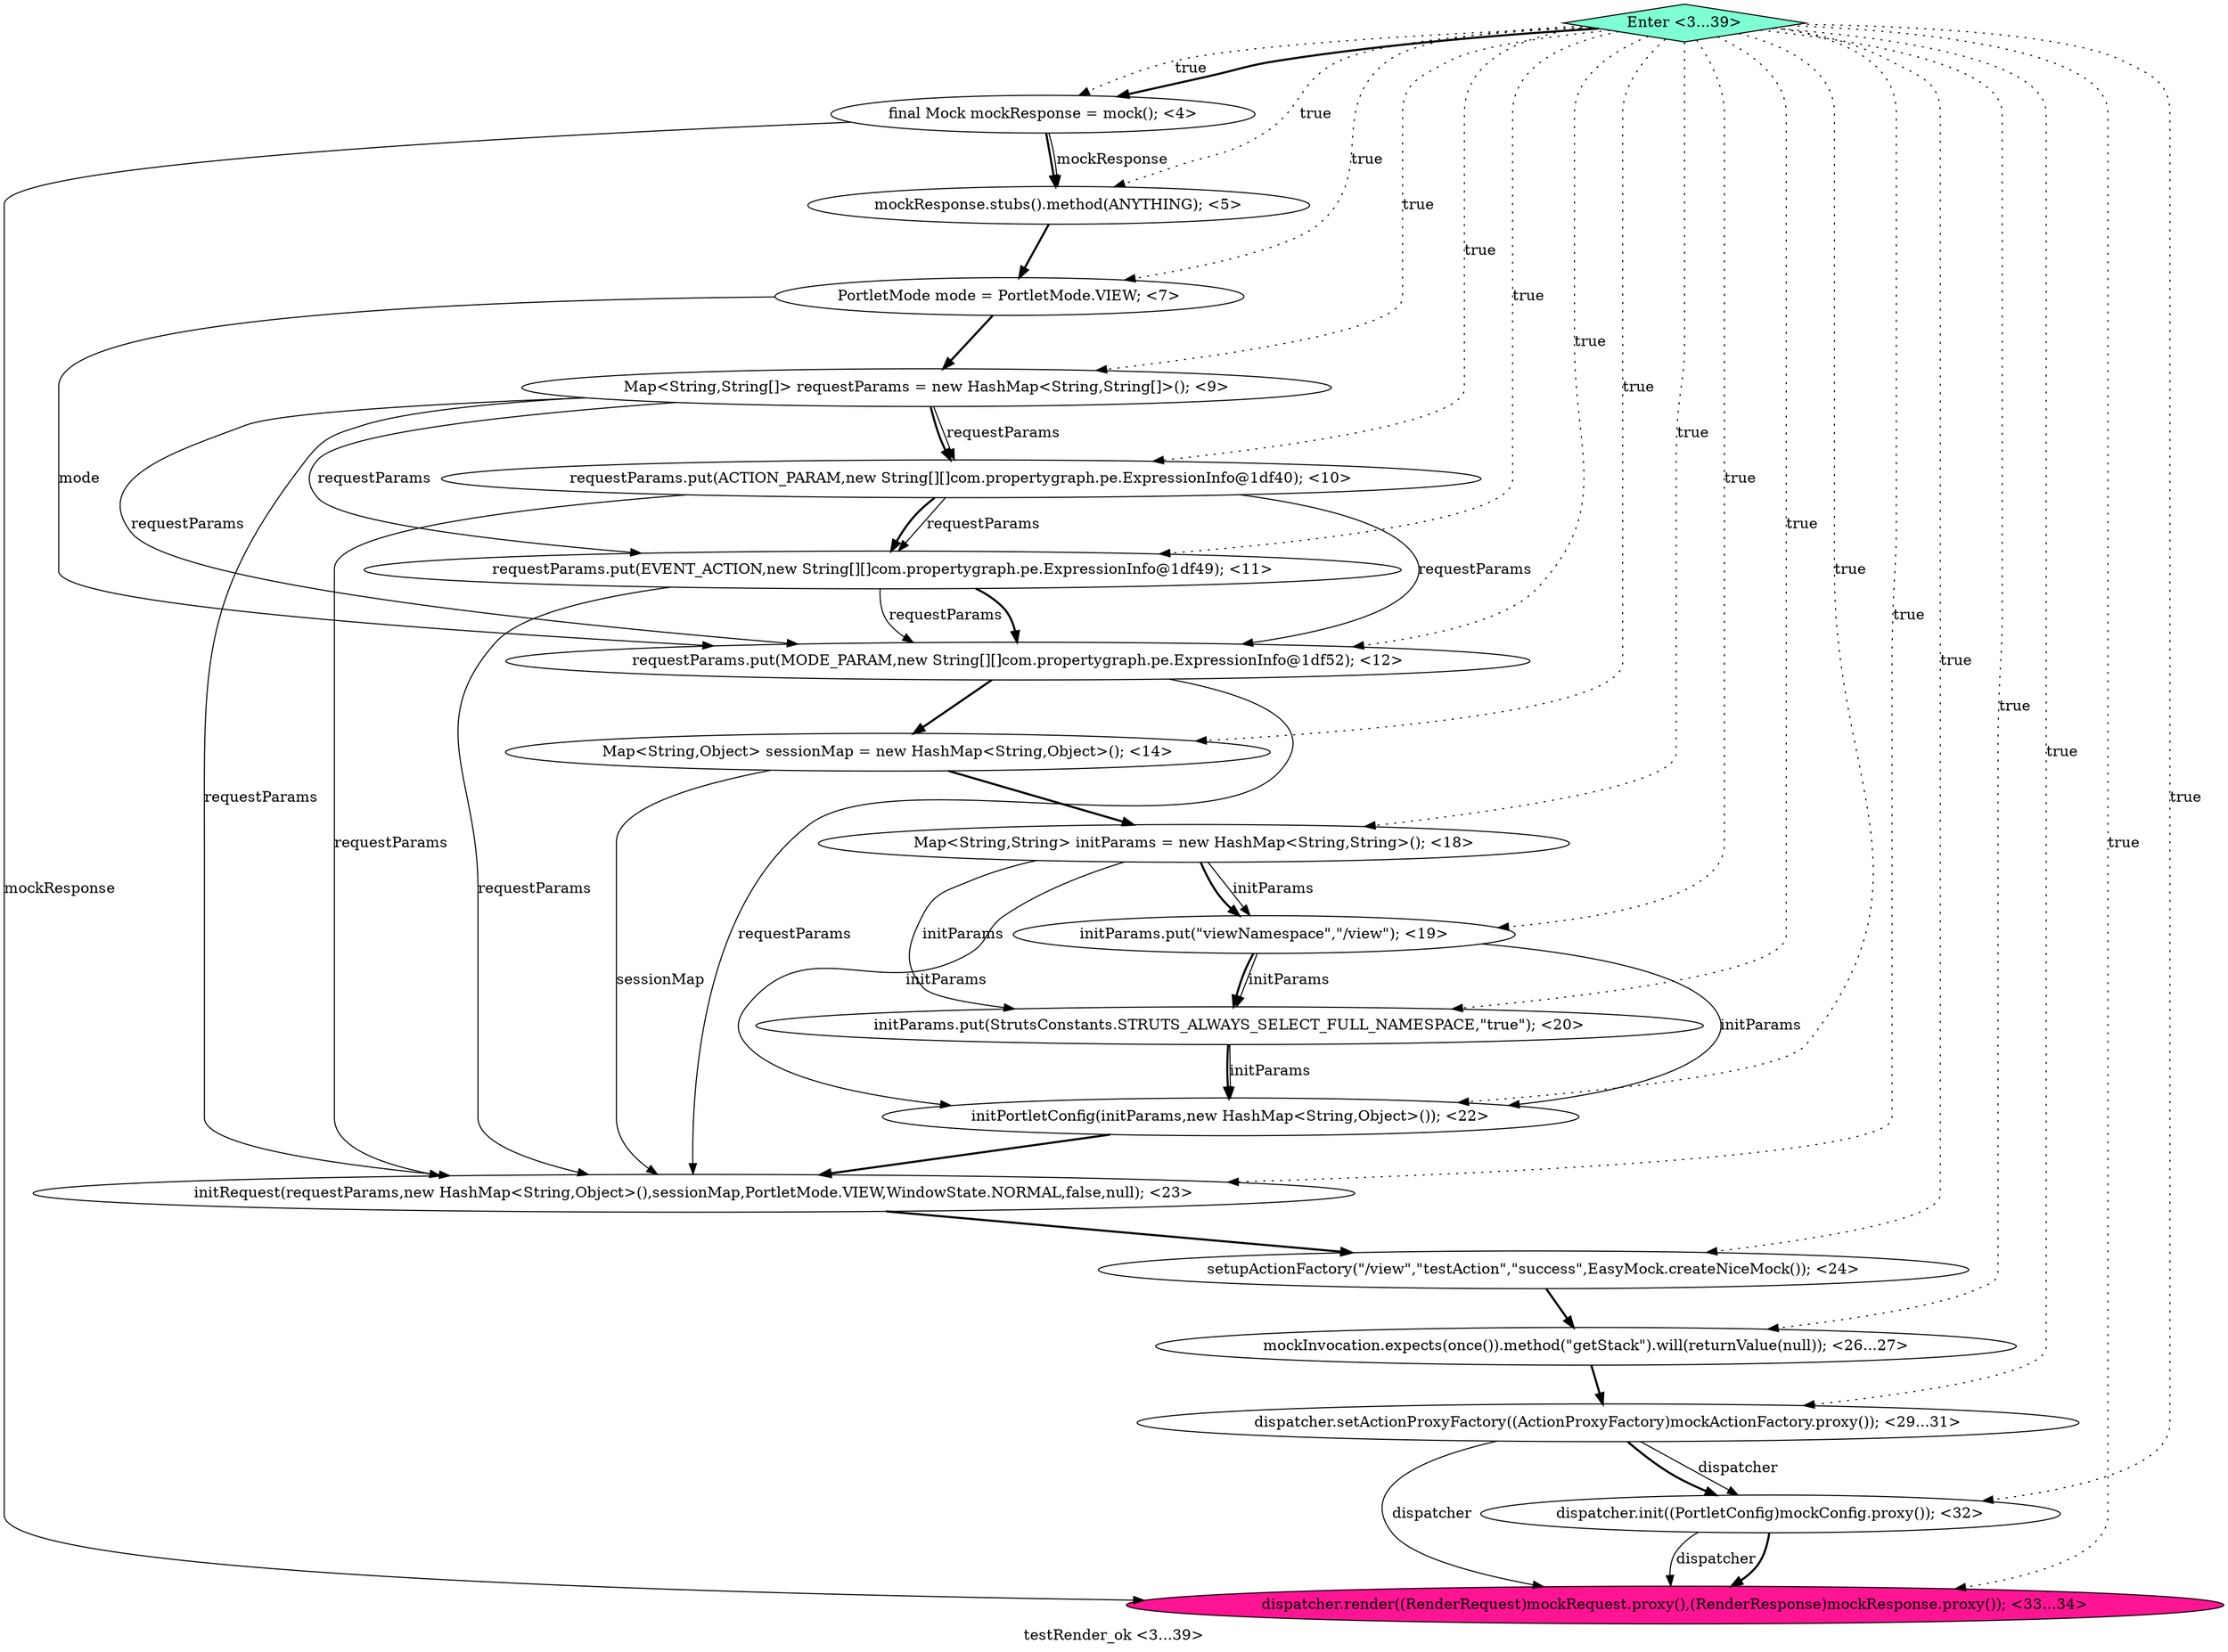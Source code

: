 digraph PDG {
label = "testRender_ok <3...39>";
0.14 [style = filled, label = "mockInvocation.expects(once()).method(\"getStack\").will(returnValue(null)); <26...27>", fillcolor = white, shape = ellipse];
0.3 [style = filled, label = "Map<String,String[]> requestParams = new HashMap<String,String[]>(); <9>", fillcolor = white, shape = ellipse];
0.4 [style = filled, label = "requestParams.put(ACTION_PARAM,new String[][]com.propertygraph.pe.ExpressionInfo@1df40); <10>", fillcolor = white, shape = ellipse];
0.10 [style = filled, label = "initParams.put(StrutsConstants.STRUTS_ALWAYS_SELECT_FULL_NAMESPACE,\"true\"); <20>", fillcolor = white, shape = ellipse];
0.5 [style = filled, label = "requestParams.put(EVENT_ACTION,new String[][]com.propertygraph.pe.ExpressionInfo@1df49); <11>", fillcolor = white, shape = ellipse];
0.11 [style = filled, label = "initPortletConfig(initParams,new HashMap<String,Object>()); <22>", fillcolor = white, shape = ellipse];
0.9 [style = filled, label = "initParams.put(\"viewNamespace\",\"/view\"); <19>", fillcolor = white, shape = ellipse];
0.2 [style = filled, label = "PortletMode mode = PortletMode.VIEW; <7>", fillcolor = white, shape = ellipse];
0.15 [style = filled, label = "dispatcher.setActionProxyFactory((ActionProxyFactory)mockActionFactory.proxy()); <29...31>", fillcolor = white, shape = ellipse];
0.12 [style = filled, label = "initRequest(requestParams,new HashMap<String,Object>(),sessionMap,PortletMode.VIEW,WindowState.NORMAL,false,null); <23>", fillcolor = white, shape = ellipse];
0.1 [style = filled, label = "mockResponse.stubs().method(ANYTHING); <5>", fillcolor = white, shape = ellipse];
0.0 [style = filled, label = "final Mock mockResponse = mock(); <4>", fillcolor = white, shape = ellipse];
0.7 [style = filled, label = "Map<String,Object> sessionMap = new HashMap<String,Object>(); <14>", fillcolor = white, shape = ellipse];
0.6 [style = filled, label = "requestParams.put(MODE_PARAM,new String[][]com.propertygraph.pe.ExpressionInfo@1df52); <12>", fillcolor = white, shape = ellipse];
0.17 [style = filled, label = "dispatcher.render((RenderRequest)mockRequest.proxy(),(RenderResponse)mockResponse.proxy()); <33...34>", fillcolor = deeppink, shape = ellipse];
0.13 [style = filled, label = "setupActionFactory(\"/view\",\"testAction\",\"success\",EasyMock.createNiceMock()); <24>", fillcolor = white, shape = ellipse];
0.8 [style = filled, label = "Map<String,String> initParams = new HashMap<String,String>(); <18>", fillcolor = white, shape = ellipse];
0.18 [style = filled, label = "Enter <3...39>", fillcolor = aquamarine, shape = diamond];
0.16 [style = filled, label = "dispatcher.init((PortletConfig)mockConfig.proxy()); <32>", fillcolor = white, shape = ellipse];
0.0 -> 0.1 [style = solid, label="mockResponse"];
0.0 -> 0.1 [style = bold, label=""];
0.0 -> 0.17 [style = solid, label="mockResponse"];
0.1 -> 0.2 [style = bold, label=""];
0.2 -> 0.3 [style = bold, label=""];
0.2 -> 0.6 [style = solid, label="mode"];
0.3 -> 0.4 [style = solid, label="requestParams"];
0.3 -> 0.4 [style = bold, label=""];
0.3 -> 0.5 [style = solid, label="requestParams"];
0.3 -> 0.6 [style = solid, label="requestParams"];
0.3 -> 0.12 [style = solid, label="requestParams"];
0.4 -> 0.5 [style = solid, label="requestParams"];
0.4 -> 0.5 [style = bold, label=""];
0.4 -> 0.6 [style = solid, label="requestParams"];
0.4 -> 0.12 [style = solid, label="requestParams"];
0.5 -> 0.6 [style = solid, label="requestParams"];
0.5 -> 0.6 [style = bold, label=""];
0.5 -> 0.12 [style = solid, label="requestParams"];
0.6 -> 0.7 [style = bold, label=""];
0.6 -> 0.12 [style = solid, label="requestParams"];
0.7 -> 0.8 [style = bold, label=""];
0.7 -> 0.12 [style = solid, label="sessionMap"];
0.8 -> 0.9 [style = solid, label="initParams"];
0.8 -> 0.9 [style = bold, label=""];
0.8 -> 0.10 [style = solid, label="initParams"];
0.8 -> 0.11 [style = solid, label="initParams"];
0.9 -> 0.10 [style = solid, label="initParams"];
0.9 -> 0.10 [style = bold, label=""];
0.9 -> 0.11 [style = solid, label="initParams"];
0.10 -> 0.11 [style = solid, label="initParams"];
0.10 -> 0.11 [style = bold, label=""];
0.11 -> 0.12 [style = bold, label=""];
0.12 -> 0.13 [style = bold, label=""];
0.13 -> 0.14 [style = bold, label=""];
0.14 -> 0.15 [style = bold, label=""];
0.15 -> 0.16 [style = solid, label="dispatcher"];
0.15 -> 0.16 [style = bold, label=""];
0.15 -> 0.17 [style = solid, label="dispatcher"];
0.16 -> 0.17 [style = solid, label="dispatcher"];
0.16 -> 0.17 [style = bold, label=""];
0.18 -> 0.0 [style = dotted, label="true"];
0.18 -> 0.0 [style = bold, label=""];
0.18 -> 0.1 [style = dotted, label="true"];
0.18 -> 0.2 [style = dotted, label="true"];
0.18 -> 0.3 [style = dotted, label="true"];
0.18 -> 0.4 [style = dotted, label="true"];
0.18 -> 0.5 [style = dotted, label="true"];
0.18 -> 0.6 [style = dotted, label="true"];
0.18 -> 0.7 [style = dotted, label="true"];
0.18 -> 0.8 [style = dotted, label="true"];
0.18 -> 0.9 [style = dotted, label="true"];
0.18 -> 0.10 [style = dotted, label="true"];
0.18 -> 0.11 [style = dotted, label="true"];
0.18 -> 0.12 [style = dotted, label="true"];
0.18 -> 0.13 [style = dotted, label="true"];
0.18 -> 0.14 [style = dotted, label="true"];
0.18 -> 0.15 [style = dotted, label="true"];
0.18 -> 0.16 [style = dotted, label="true"];
0.18 -> 0.17 [style = dotted, label="true"];
}
